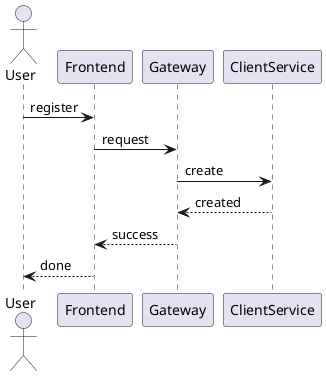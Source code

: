@startuml cu01_seq2
actor User
participant Frontend  
participant Gateway
participant ClientService

User -> Frontend: register
Frontend -> Gateway: request
Gateway -> ClientService: create
ClientService --> Gateway: created
Gateway --> Frontend: success
Frontend --> User: done
@enduml

alt Email déjà existant
    ClientService -> ClientRepo : findByEmail(email)
    ClientRepo --> ClientService : Client existant
    ClientService --> ClientController : IllegalArgumentException("Email déjà utilisé")
    ClientController --> Gateway : 400 Bad Request
    Gateway --> Frontend : Error Response
    Frontend --> User : "Email déjà utilisé"

else Email disponible
    ClientService -> ClientRepo : save(nouveau Client)
    ClientRepo -> ClientDB : persist
    ClientDB --> ClientRepo : Client sauvegardé
    ClientRepo --> ClientService : Client

    ClientService -> AuthClient : POST /api/auth/register
    AuthClient -> Gateway : via Feign
    Gateway -> AuthController : register(AuthRequest)
    
    AuthController -> AuthService : register(email, password)
    AuthService -> UserRepo : save(UserCredential)
    UserRepo -> AuthDB : persist
    AuthDB --> UserRepo : UserCredential sauvegardé
    UserRepo --> AuthService : UserCredential
    
    AuthService -> EmailService : sendVerificationEmail(email, token)
    EmailService -> SMTP : send verification email
    SMTP --> EmailService : email sent
    EmailService --> AuthService : void
    
    AuthService --> AuthController : success
    AuthController --> Gateway : 201 Created
    Gateway --> AuthClient : success
    AuthClient --> ClientService : success
    
    ClientService --> ClientController : Client
    ClientController --> Gateway : 201 Created
    Gateway --> Frontend : Success Response
    Frontend --> User : "Inscription réussie! Vérifiez votre email"
end

== Vérification Email ==
User -> User : clique lien dans email
User -> Frontend : GET /verify?token=xxx
Frontend -> Gateway : GET /api/auth/verify?token=xxx
Gateway -> AuthController : verify(token)

AuthController -> AuthService : verifyEmail(token)
AuthService -> UserRepo : findByVerificationToken(token)
UserRepo -> AuthDB : query
AuthDB --> UserRepo : UserCredential
UserRepo --> AuthService : UserCredential

alt Token valide
    AuthService -> UserRepo : updateStatus(ACTIVE)
    UserRepo -> AuthDB : update
    AuthDB --> UserRepo : updated
    UserRepo --> AuthService : success
    
    AuthService --> AuthController : true
    AuthController --> Gateway : 200 OK
    Gateway --> Frontend : Success
    Frontend --> User : "Email vérifié avec succès!"

else Token invalide/expiré
    AuthService --> AuthController : false
    AuthController --> Gateway : 400 Bad Request
    Gateway --> Frontend : Error
    Frontend --> User : "Lien de vérification invalide"
end

@enduml
